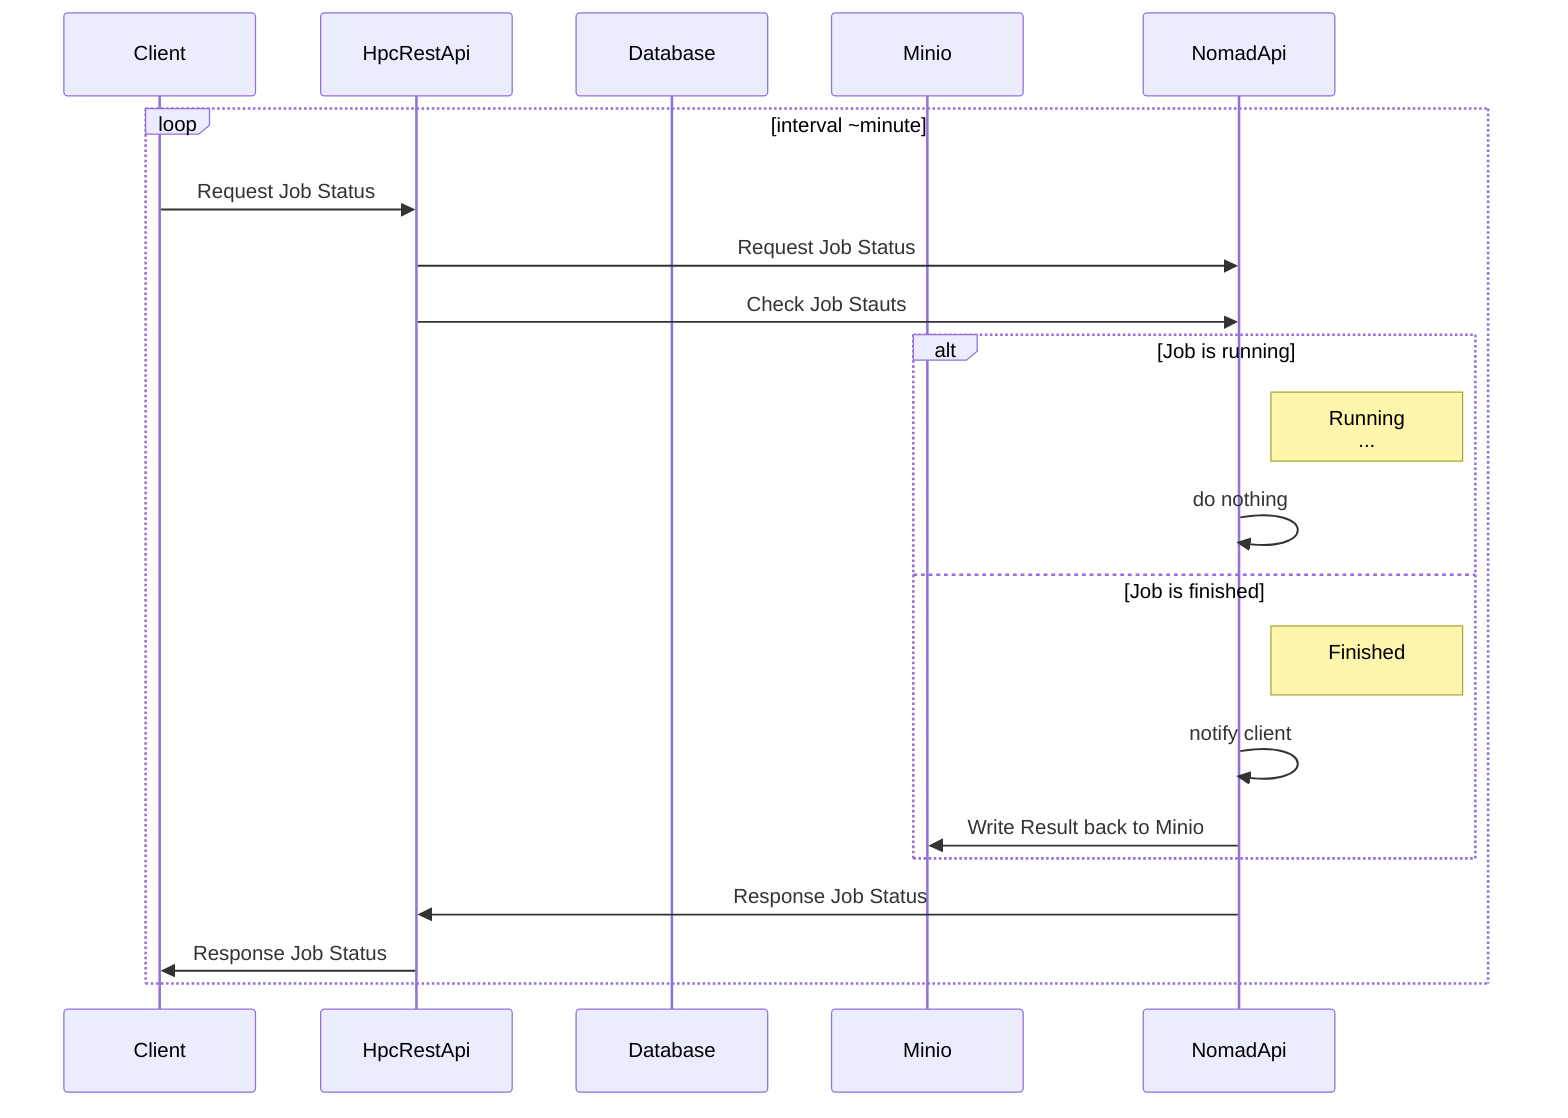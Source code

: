 sequenceDiagram
    participant Client
    participant HpcRestApi
    participant Database
    participant Minio
    participant NomadApi
    loop interval ~minute
        Client->>HpcRestApi: Request Job Status
        HpcRestApi->>NomadApi: Request Job Status
        HpcRestApi->>NomadApi: Check Job Stauts
        alt Job is running
            Note right of NomadApi: Running <br/> ...
            NomadApi->>NomadApi: do nothing
        else Job is finished


            Note right of NomadApi: Finished <br/>
            NomadApi->>NomadApi: notify client
            NomadApi->>Minio: Write Result back to Minio

        end
    NomadApi->>HpcRestApi: Response Job Status
    HpcRestApi->>Client: Response Job Status
    end